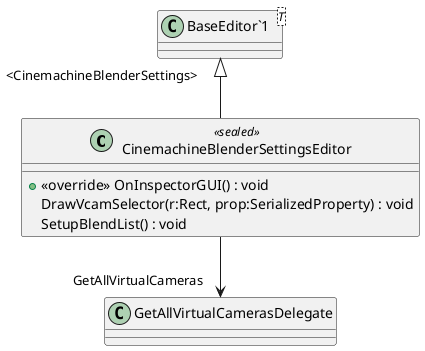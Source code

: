 @startuml
class CinemachineBlenderSettingsEditor <<sealed>> {
    + <<override>> OnInspectorGUI() : void
    DrawVcamSelector(r:Rect, prop:SerializedProperty) : void
    SetupBlendList() : void
}
class "BaseEditor`1"<T> {
}
"BaseEditor`1" "<CinemachineBlenderSettings>" <|-- CinemachineBlenderSettingsEditor
CinemachineBlenderSettingsEditor --> "GetAllVirtualCameras" GetAllVirtualCamerasDelegate
@enduml
